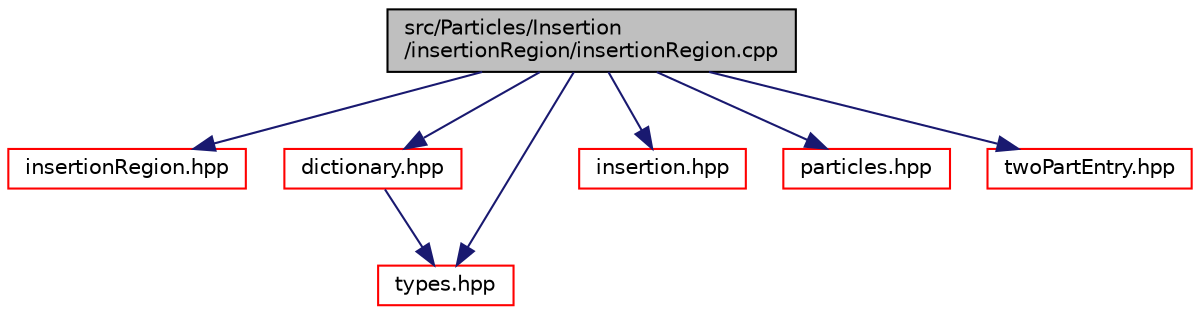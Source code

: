 digraph "src/Particles/Insertion/insertionRegion/insertionRegion.cpp"
{
 // LATEX_PDF_SIZE
  edge [fontname="Helvetica",fontsize="10",labelfontname="Helvetica",labelfontsize="10"];
  node [fontname="Helvetica",fontsize="10",shape=record];
  Node1 [label="src/Particles/Insertion\l/insertionRegion/insertionRegion.cpp",height=0.2,width=0.4,color="black", fillcolor="grey75", style="filled", fontcolor="black",tooltip=" "];
  Node1 -> Node2 [color="midnightblue",fontsize="10",style="solid",fontname="Helvetica"];
  Node2 [label="insertionRegion.hpp",height=0.2,width=0.4,color="red", fillcolor="white", style="filled",URL="$insertionRegion_8hpp.html",tooltip=" "];
  Node1 -> Node42 [color="midnightblue",fontsize="10",style="solid",fontname="Helvetica"];
  Node42 [label="dictionary.hpp",height=0.2,width=0.4,color="red", fillcolor="white", style="filled",URL="$dictionary_8hpp.html",tooltip=" "];
  Node42 -> Node19 [color="midnightblue",fontsize="10",style="solid",fontname="Helvetica"];
  Node19 [label="types.hpp",height=0.2,width=0.4,color="red", fillcolor="white", style="filled",URL="$types_8hpp.html",tooltip=" "];
  Node1 -> Node98 [color="midnightblue",fontsize="10",style="solid",fontname="Helvetica"];
  Node98 [label="insertion.hpp",height=0.2,width=0.4,color="red", fillcolor="white", style="filled",URL="$insertion_8hpp.html",tooltip=" "];
  Node1 -> Node104 [color="midnightblue",fontsize="10",style="solid",fontname="Helvetica"];
  Node104 [label="particles.hpp",height=0.2,width=0.4,color="red", fillcolor="white", style="filled",URL="$particles_8hpp.html",tooltip=" "];
  Node1 -> Node173 [color="midnightblue",fontsize="10",style="solid",fontname="Helvetica"];
  Node173 [label="twoPartEntry.hpp",height=0.2,width=0.4,color="red", fillcolor="white", style="filled",URL="$twoPartEntry_8hpp.html",tooltip=" "];
  Node1 -> Node19 [color="midnightblue",fontsize="10",style="solid",fontname="Helvetica"];
}
